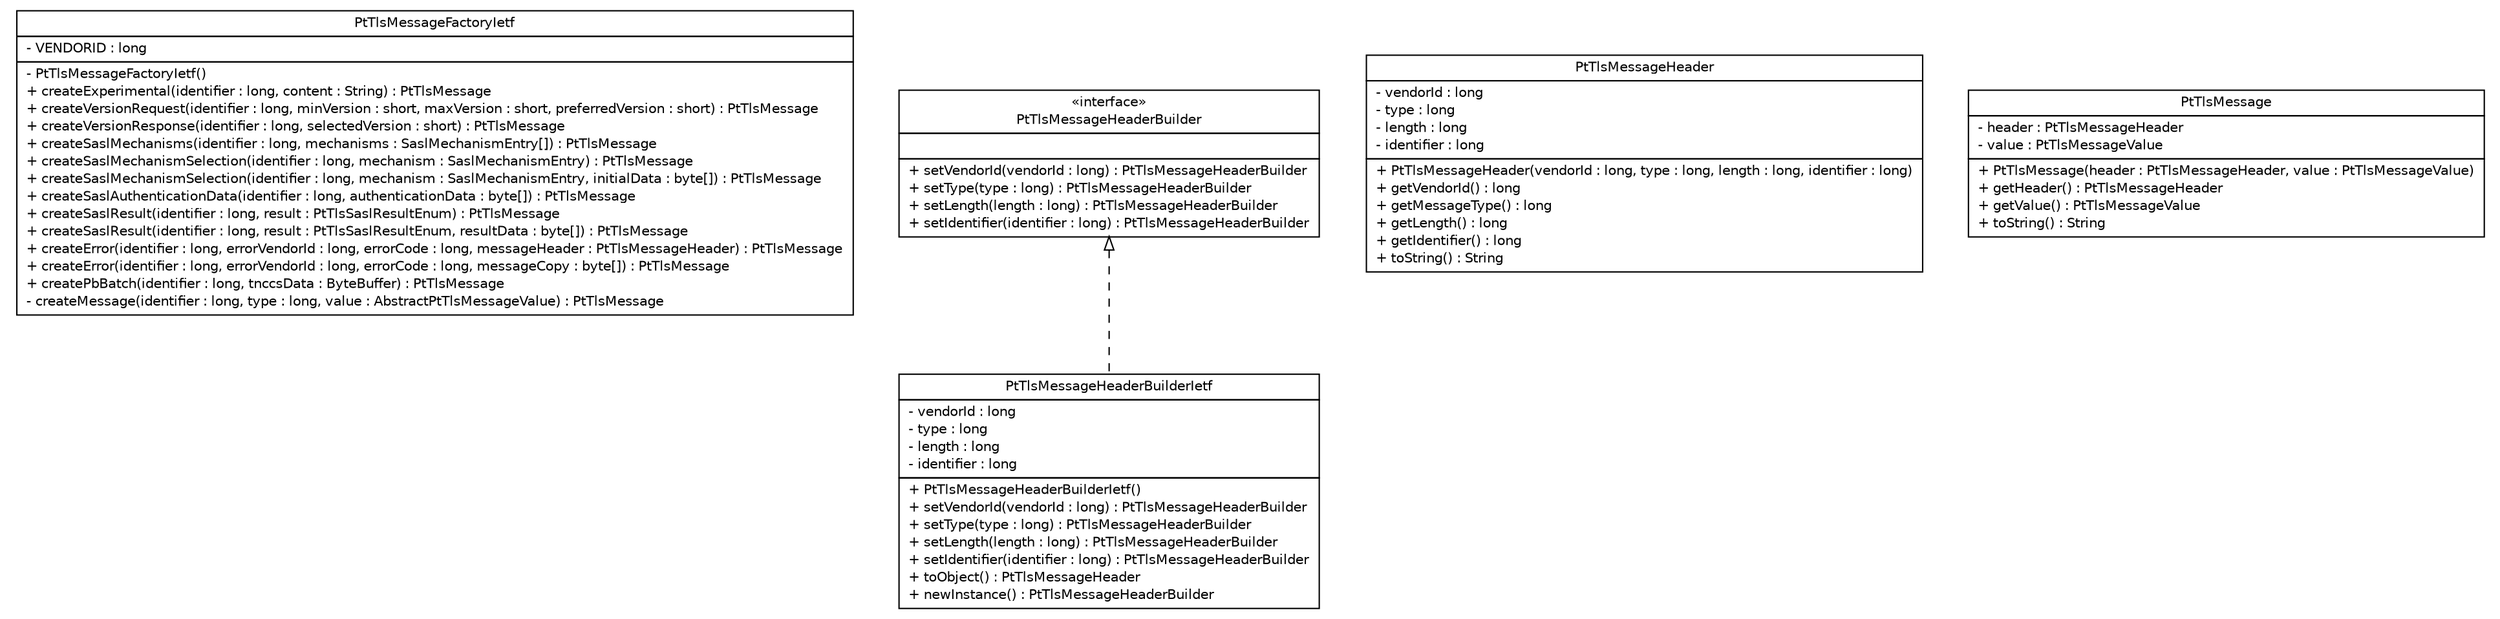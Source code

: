 #!/usr/local/bin/dot
#
# Class diagram 
# Generated by UMLGraph version R5_6 (http://www.umlgraph.org/)
#

digraph G {
	edge [fontname="Helvetica",fontsize=10,labelfontname="Helvetica",labelfontsize=10];
	node [fontname="Helvetica",fontsize=10,shape=plaintext];
	nodesep=0.25;
	ranksep=0.5;
	// org.ietf.nea.pt.message.PtTlsMessageFactoryIetf
	c10507 [label=<<table title="org.ietf.nea.pt.message.PtTlsMessageFactoryIetf" border="0" cellborder="1" cellspacing="0" cellpadding="2" port="p" href="./PtTlsMessageFactoryIetf.html">
		<tr><td><table border="0" cellspacing="0" cellpadding="1">
<tr><td align="center" balign="center"> PtTlsMessageFactoryIetf </td></tr>
		</table></td></tr>
		<tr><td><table border="0" cellspacing="0" cellpadding="1">
<tr><td align="left" balign="left"> - VENDORID : long </td></tr>
		</table></td></tr>
		<tr><td><table border="0" cellspacing="0" cellpadding="1">
<tr><td align="left" balign="left"> - PtTlsMessageFactoryIetf() </td></tr>
<tr><td align="left" balign="left"> + createExperimental(identifier : long, content : String) : PtTlsMessage </td></tr>
<tr><td align="left" balign="left"> + createVersionRequest(identifier : long, minVersion : short, maxVersion : short, preferredVersion : short) : PtTlsMessage </td></tr>
<tr><td align="left" balign="left"> + createVersionResponse(identifier : long, selectedVersion : short) : PtTlsMessage </td></tr>
<tr><td align="left" balign="left"> + createSaslMechanisms(identifier : long, mechanisms : SaslMechanismEntry[]) : PtTlsMessage </td></tr>
<tr><td align="left" balign="left"> + createSaslMechanismSelection(identifier : long, mechanism : SaslMechanismEntry) : PtTlsMessage </td></tr>
<tr><td align="left" balign="left"> + createSaslMechanismSelection(identifier : long, mechanism : SaslMechanismEntry, initialData : byte[]) : PtTlsMessage </td></tr>
<tr><td align="left" balign="left"> + createSaslAuthenticationData(identifier : long, authenticationData : byte[]) : PtTlsMessage </td></tr>
<tr><td align="left" balign="left"> + createSaslResult(identifier : long, result : PtTlsSaslResultEnum) : PtTlsMessage </td></tr>
<tr><td align="left" balign="left"> + createSaslResult(identifier : long, result : PtTlsSaslResultEnum, resultData : byte[]) : PtTlsMessage </td></tr>
<tr><td align="left" balign="left"> + createError(identifier : long, errorVendorId : long, errorCode : long, messageHeader : PtTlsMessageHeader) : PtTlsMessage </td></tr>
<tr><td align="left" balign="left"> + createError(identifier : long, errorVendorId : long, errorCode : long, messageCopy : byte[]) : PtTlsMessage </td></tr>
<tr><td align="left" balign="left"> + createPbBatch(identifier : long, tnccsData : ByteBuffer) : PtTlsMessage </td></tr>
<tr><td align="left" balign="left"> - createMessage(identifier : long, type : long, value : AbstractPtTlsMessageValue) : PtTlsMessage </td></tr>
		</table></td></tr>
		</table>>, URL="./PtTlsMessageFactoryIetf.html", fontname="Helvetica", fontcolor="black", fontsize=10.0];
	// org.ietf.nea.pt.message.PtTlsMessageHeaderBuilder
	c10508 [label=<<table title="org.ietf.nea.pt.message.PtTlsMessageHeaderBuilder" border="0" cellborder="1" cellspacing="0" cellpadding="2" port="p" href="./PtTlsMessageHeaderBuilder.html">
		<tr><td><table border="0" cellspacing="0" cellpadding="1">
<tr><td align="center" balign="center"> &#171;interface&#187; </td></tr>
<tr><td align="center" balign="center"> PtTlsMessageHeaderBuilder </td></tr>
		</table></td></tr>
		<tr><td><table border="0" cellspacing="0" cellpadding="1">
<tr><td align="left" balign="left">  </td></tr>
		</table></td></tr>
		<tr><td><table border="0" cellspacing="0" cellpadding="1">
<tr><td align="left" balign="left"> + setVendorId(vendorId : long) : PtTlsMessageHeaderBuilder </td></tr>
<tr><td align="left" balign="left"> + setType(type : long) : PtTlsMessageHeaderBuilder </td></tr>
<tr><td align="left" balign="left"> + setLength(length : long) : PtTlsMessageHeaderBuilder </td></tr>
<tr><td align="left" balign="left"> + setIdentifier(identifier : long) : PtTlsMessageHeaderBuilder </td></tr>
		</table></td></tr>
		</table>>, URL="./PtTlsMessageHeaderBuilder.html", fontname="Helvetica", fontcolor="black", fontsize=10.0];
	// org.ietf.nea.pt.message.PtTlsMessageHeader
	c10509 [label=<<table title="org.ietf.nea.pt.message.PtTlsMessageHeader" border="0" cellborder="1" cellspacing="0" cellpadding="2" port="p" href="./PtTlsMessageHeader.html">
		<tr><td><table border="0" cellspacing="0" cellpadding="1">
<tr><td align="center" balign="center"> PtTlsMessageHeader </td></tr>
		</table></td></tr>
		<tr><td><table border="0" cellspacing="0" cellpadding="1">
<tr><td align="left" balign="left"> - vendorId : long </td></tr>
<tr><td align="left" balign="left"> - type : long </td></tr>
<tr><td align="left" balign="left"> - length : long </td></tr>
<tr><td align="left" balign="left"> - identifier : long </td></tr>
		</table></td></tr>
		<tr><td><table border="0" cellspacing="0" cellpadding="1">
<tr><td align="left" balign="left"> + PtTlsMessageHeader(vendorId : long, type : long, length : long, identifier : long) </td></tr>
<tr><td align="left" balign="left"> + getVendorId() : long </td></tr>
<tr><td align="left" balign="left"> + getMessageType() : long </td></tr>
<tr><td align="left" balign="left"> + getLength() : long </td></tr>
<tr><td align="left" balign="left"> + getIdentifier() : long </td></tr>
<tr><td align="left" balign="left"> + toString() : String </td></tr>
		</table></td></tr>
		</table>>, URL="./PtTlsMessageHeader.html", fontname="Helvetica", fontcolor="black", fontsize=10.0];
	// org.ietf.nea.pt.message.PtTlsMessage
	c10510 [label=<<table title="org.ietf.nea.pt.message.PtTlsMessage" border="0" cellborder="1" cellspacing="0" cellpadding="2" port="p" href="./PtTlsMessage.html">
		<tr><td><table border="0" cellspacing="0" cellpadding="1">
<tr><td align="center" balign="center"> PtTlsMessage </td></tr>
		</table></td></tr>
		<tr><td><table border="0" cellspacing="0" cellpadding="1">
<tr><td align="left" balign="left"> - header : PtTlsMessageHeader </td></tr>
<tr><td align="left" balign="left"> - value : PtTlsMessageValue </td></tr>
		</table></td></tr>
		<tr><td><table border="0" cellspacing="0" cellpadding="1">
<tr><td align="left" balign="left"> + PtTlsMessage(header : PtTlsMessageHeader, value : PtTlsMessageValue) </td></tr>
<tr><td align="left" balign="left"> + getHeader() : PtTlsMessageHeader </td></tr>
<tr><td align="left" balign="left"> + getValue() : PtTlsMessageValue </td></tr>
<tr><td align="left" balign="left"> + toString() : String </td></tr>
		</table></td></tr>
		</table>>, URL="./PtTlsMessage.html", fontname="Helvetica", fontcolor="black", fontsize=10.0];
	// org.ietf.nea.pt.message.PtTlsMessageHeaderBuilderIetf
	c10511 [label=<<table title="org.ietf.nea.pt.message.PtTlsMessageHeaderBuilderIetf" border="0" cellborder="1" cellspacing="0" cellpadding="2" port="p" href="./PtTlsMessageHeaderBuilderIetf.html">
		<tr><td><table border="0" cellspacing="0" cellpadding="1">
<tr><td align="center" balign="center"> PtTlsMessageHeaderBuilderIetf </td></tr>
		</table></td></tr>
		<tr><td><table border="0" cellspacing="0" cellpadding="1">
<tr><td align="left" balign="left"> - vendorId : long </td></tr>
<tr><td align="left" balign="left"> - type : long </td></tr>
<tr><td align="left" balign="left"> - length : long </td></tr>
<tr><td align="left" balign="left"> - identifier : long </td></tr>
		</table></td></tr>
		<tr><td><table border="0" cellspacing="0" cellpadding="1">
<tr><td align="left" balign="left"> + PtTlsMessageHeaderBuilderIetf() </td></tr>
<tr><td align="left" balign="left"> + setVendorId(vendorId : long) : PtTlsMessageHeaderBuilder </td></tr>
<tr><td align="left" balign="left"> + setType(type : long) : PtTlsMessageHeaderBuilder </td></tr>
<tr><td align="left" balign="left"> + setLength(length : long) : PtTlsMessageHeaderBuilder </td></tr>
<tr><td align="left" balign="left"> + setIdentifier(identifier : long) : PtTlsMessageHeaderBuilder </td></tr>
<tr><td align="left" balign="left"> + toObject() : PtTlsMessageHeader </td></tr>
<tr><td align="left" balign="left"> + newInstance() : PtTlsMessageHeaderBuilder </td></tr>
		</table></td></tr>
		</table>>, URL="./PtTlsMessageHeaderBuilderIetf.html", fontname="Helvetica", fontcolor="black", fontsize=10.0];
	//org.ietf.nea.pt.message.PtTlsMessageHeaderBuilderIetf implements org.ietf.nea.pt.message.PtTlsMessageHeaderBuilder
	c10508:p -> c10511:p [dir=back,arrowtail=empty,style=dashed];
}


